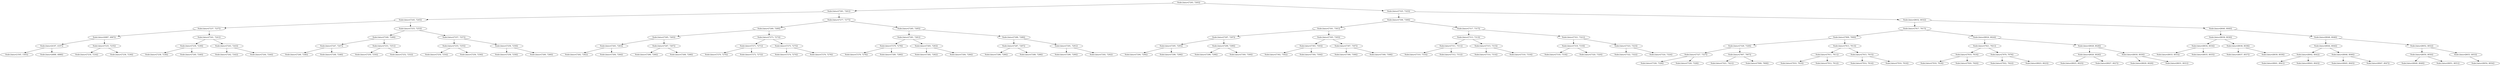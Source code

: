 digraph G{
2006904786 [label="Node{data=[7293, 7293]}"]
2006904786 -> 1520772568
1520772568 [label="Node{data=[7261, 7261]}"]
1520772568 -> 1928184390
1928184390 [label="Node{data=[7245, 7245]}"]
1928184390 -> 1417729973
1417729973 [label="Node{data=[7237, 7237]}"]
1417729973 -> 1423983240
1423983240 [label="Node{data=[4987, 4987]}"]
1423983240 -> 655898153
655898153 [label="Node{data=[4197, 4197]}"]
655898153 -> 1006317438
1006317438 [label="Node{data=[1505, 1505]}"]
655898153 -> 1771338443
1771338443 [label="Node{data=[4888, 4888]}"]
1423983240 -> 1068929395
1068929395 [label="Node{data=[7235, 7235]}"]
1068929395 -> 1501118930
1501118930 [label="Node{data=[7234, 7234]}"]
1068929395 -> 1000019292
1000019292 [label="Node{data=[7236, 7236]}"]
1417729973 -> 1905488582
1905488582 [label="Node{data=[7241, 7241]}"]
1905488582 -> 2049263758
2049263758 [label="Node{data=[7239, 7239]}"]
2049263758 -> 1774318025
1774318025 [label="Node{data=[7238, 7238]}"]
2049263758 -> 169031768
169031768 [label="Node{data=[7240, 7240]}"]
1905488582 -> 1627156126
1627156126 [label="Node{data=[7243, 7243]}"]
1627156126 -> 810367799
810367799 [label="Node{data=[7242, 7242]}"]
1627156126 -> 1449450318
1449450318 [label="Node{data=[7244, 7244]}"]
1928184390 -> 1168566306
1168566306 [label="Node{data=[7253, 7253]}"]
1168566306 -> 1185801878
1185801878 [label="Node{data=[7249, 7249]}"]
1185801878 -> 534837751
534837751 [label="Node{data=[7247, 7247]}"]
534837751 -> 1873739758
1873739758 [label="Node{data=[7246, 7246]}"]
534837751 -> 498855361
498855361 [label="Node{data=[7248, 7248]}"]
1185801878 -> 873148854
873148854 [label="Node{data=[7251, 7251]}"]
873148854 -> 750537089
750537089 [label="Node{data=[7250, 7250]}"]
873148854 -> 888509047
888509047 [label="Node{data=[7252, 7252]}"]
1168566306 -> 1986176205
1986176205 [label="Node{data=[7257, 7257]}"]
1986176205 -> 453618998
453618998 [label="Node{data=[7255, 7255]}"]
453618998 -> 1429671831
1429671831 [label="Node{data=[7254, 7254]}"]
453618998 -> 1305037164
1305037164 [label="Node{data=[7256, 7256]}"]
1986176205 -> 787405012
787405012 [label="Node{data=[7259, 7259]}"]
787405012 -> 2019078178
2019078178 [label="Node{data=[7258, 7258]}"]
787405012 -> 368984841
368984841 [label="Node{data=[7260, 7260]}"]
1520772568 -> 318503667
318503667 [label="Node{data=[7277, 7277]}"]
318503667 -> 1242277888
1242277888 [label="Node{data=[7269, 7269]}"]
1242277888 -> 2003814595
2003814595 [label="Node{data=[7265, 7265]}"]
2003814595 -> 284044076
284044076 [label="Node{data=[7263, 7263]}"]
284044076 -> 1561290656
1561290656 [label="Node{data=[7262, 7262]}"]
284044076 -> 1255382953
1255382953 [label="Node{data=[7264, 7264]}"]
2003814595 -> 1140027360
1140027360 [label="Node{data=[7267, 7267]}"]
1140027360 -> 572890105
572890105 [label="Node{data=[7266, 7266]}"]
1140027360 -> 78760570
78760570 [label="Node{data=[7268, 7268]}"]
1242277888 -> 1380524946
1380524946 [label="Node{data=[7273, 7273]}"]
1380524946 -> 169724500
169724500 [label="Node{data=[7271, 7271]}"]
169724500 -> 82408125
82408125 [label="Node{data=[7270, 7270]}"]
169724500 -> 234986048
234986048 [label="Node{data=[7272, 7272]}"]
1380524946 -> 357526945
357526945 [label="Node{data=[7275, 7275]}"]
357526945 -> 1902402102
1902402102 [label="Node{data=[7274, 7274]}"]
357526945 -> 1054319165
1054319165 [label="Node{data=[7276, 7276]}"]
318503667 -> 1015475261
1015475261 [label="Node{data=[7285, 7285]}"]
1015475261 -> 1380629609
1380629609 [label="Node{data=[7281, 7281]}"]
1380629609 -> 19720700
19720700 [label="Node{data=[7279, 7279]}"]
19720700 -> 40465838
40465838 [label="Node{data=[7278, 7278]}"]
19720700 -> 151361242
151361242 [label="Node{data=[7280, 7280]}"]
1380629609 -> 246143591
246143591 [label="Node{data=[7283, 7283]}"]
246143591 -> 1747886407
1747886407 [label="Node{data=[7282, 7282]}"]
246143591 -> 564358633
564358633 [label="Node{data=[7284, 7284]}"]
1015475261 -> 79010881
79010881 [label="Node{data=[7289, 7289]}"]
79010881 -> 1411192402
1411192402 [label="Node{data=[7287, 7287]}"]
1411192402 -> 1227137295
1227137295 [label="Node{data=[7286, 7286]}"]
1411192402 -> 1943159271
1943159271 [label="Node{data=[7288, 7288]}"]
79010881 -> 1538100296
1538100296 [label="Node{data=[7291, 7291]}"]
1538100296 -> 1740549865
1740549865 [label="Node{data=[7290, 7290]}"]
1538100296 -> 201213896
201213896 [label="Node{data=[7292, 7292]}"]
2006904786 -> 1791160873
1791160873 [label="Node{data=[7325, 7325]}"]
1791160873 -> 1564146933
1564146933 [label="Node{data=[7309, 7309]}"]
1564146933 -> 1340201053
1340201053 [label="Node{data=[7301, 7301]}"]
1340201053 -> 911742574
911742574 [label="Node{data=[7297, 7297]}"]
911742574 -> 1266088246
1266088246 [label="Node{data=[7295, 7295]}"]
1266088246 -> 1092712953
1092712953 [label="Node{data=[7294, 7294]}"]
1266088246 -> 4420272
4420272 [label="Node{data=[7296, 7296]}"]
911742574 -> 1985933232
1985933232 [label="Node{data=[7299, 7299]}"]
1985933232 -> 169678596
169678596 [label="Node{data=[7298, 7298]}"]
1985933232 -> 1077500175
1077500175 [label="Node{data=[7300, 7300]}"]
1340201053 -> 1534358858
1534358858 [label="Node{data=[7305, 7305]}"]
1534358858 -> 1523983099
1523983099 [label="Node{data=[7303, 7303]}"]
1523983099 -> 940686226
940686226 [label="Node{data=[7302, 7302]}"]
1523983099 -> 845835454
845835454 [label="Node{data=[7304, 7304]}"]
1534358858 -> 1254916508
1254916508 [label="Node{data=[7307, 7307]}"]
1254916508 -> 568763332
568763332 [label="Node{data=[7306, 7306]}"]
1254916508 -> 345915713
345915713 [label="Node{data=[7308, 7308]}"]
1564146933 -> 1970323696
1970323696 [label="Node{data=[7317, 7317]}"]
1970323696 -> 1528721315
1528721315 [label="Node{data=[7313, 7313]}"]
1528721315 -> 1341263751
1341263751 [label="Node{data=[7311, 7311]}"]
1341263751 -> 687917937
687917937 [label="Node{data=[7310, 7310]}"]
1341263751 -> 1518660065
1518660065 [label="Node{data=[7312, 7312]}"]
1528721315 -> 1926231653
1926231653 [label="Node{data=[7315, 7315]}"]
1926231653 -> 756957580
756957580 [label="Node{data=[7314, 7314]}"]
1926231653 -> 48913437
48913437 [label="Node{data=[7316, 7316]}"]
1970323696 -> 2136761920
2136761920 [label="Node{data=[7321, 7321]}"]
2136761920 -> 1915607824
1915607824 [label="Node{data=[7319, 7319]}"]
1915607824 -> 769718008
769718008 [label="Node{data=[7318, 7318]}"]
1915607824 -> 2100973037
2100973037 [label="Node{data=[7320, 7320]}"]
2136761920 -> 1632131692
1632131692 [label="Node{data=[7323, 7323]}"]
1632131692 -> 2099374094
2099374094 [label="Node{data=[7322, 7322]}"]
1632131692 -> 1465681508
1465681508 [label="Node{data=[7324, 7324]}"]
1791160873 -> 2015820871
2015820871 [label="Node{data=[8032, 8032]}"]
2015820871 -> 1528713749
1528713749 [label="Node{data=[7917, 7917]}"]
1528713749 -> 688763104
688763104 [label="Node{data=[7909, 7909]}"]
688763104 -> 449932291
449932291 [label="Node{data=[7329, 7329]}"]
449932291 -> 1431990234
1431990234 [label="Node{data=[7327, 7327]}"]
1431990234 -> 2096959902
2096959902 [label="Node{data=[7326, 7326]}"]
1431990234 -> 951264337
951264337 [label="Node{data=[7328, 7328]}"]
449932291 -> 697562672
697562672 [label="Node{data=[7907, 7907]}"]
697562672 -> 791767143
791767143 [label="Node{data=[7421, 7421]}"]
697562672 -> 1003810302
1003810302 [label="Node{data=[7908, 7908]}"]
688763104 -> 442816377
442816377 [label="Node{data=[7913, 7913]}"]
442816377 -> 753959027
753959027 [label="Node{data=[7911, 7911]}"]
753959027 -> 145143770
145143770 [label="Node{data=[7910, 7910]}"]
753959027 -> 343998509
343998509 [label="Node{data=[7912, 7912]}"]
442816377 -> 677561051
677561051 [label="Node{data=[7915, 7915]}"]
677561051 -> 12135612
12135612 [label="Node{data=[7914, 7914]}"]
677561051 -> 1025266454
1025266454 [label="Node{data=[7916, 7916]}"]
1528713749 -> 562081008
562081008 [label="Node{data=[8024, 8024]}"]
562081008 -> 533386753
533386753 [label="Node{data=[7921, 7921]}"]
533386753 -> 1457509768
1457509768 [label="Node{data=[7919, 7919]}"]
1457509768 -> 151304358
151304358 [label="Node{data=[7918, 7918]}"]
1457509768 -> 759657050
759657050 [label="Node{data=[7920, 7920]}"]
533386753 -> 1693762349
1693762349 [label="Node{data=[7979, 7979]}"]
1693762349 -> 1278159278
1278159278 [label="Node{data=[7922, 7922]}"]
1693762349 -> 1623357701
1623357701 [label="Node{data=[8023, 8023]}"]
562081008 -> 1988170469
1988170469 [label="Node{data=[8028, 8028]}"]
1988170469 -> 883841715
883841715 [label="Node{data=[8026, 8026]}"]
883841715 -> 24737745
24737745 [label="Node{data=[8025, 8025]}"]
883841715 -> 1921002666
1921002666 [label="Node{data=[8027, 8027]}"]
1988170469 -> 216538661
216538661 [label="Node{data=[8030, 8030]}"]
216538661 -> 1247131337
1247131337 [label="Node{data=[8029, 8029]}"]
216538661 -> 5801901
5801901 [label="Node{data=[8031, 8031]}"]
2015820871 -> 1934495344
1934495344 [label="Node{data=[8040, 8040]}"]
1934495344 -> 1067134730
1067134730 [label="Node{data=[8036, 8036]}"]
1067134730 -> 1486824910
1486824910 [label="Node{data=[8034, 8034]}"]
1486824910 -> 482256031
482256031 [label="Node{data=[8033, 8033]}"]
1486824910 -> 528487670
528487670 [label="Node{data=[8035, 8035]}"]
1067134730 -> 2030406515
2030406515 [label="Node{data=[8038, 8038]}"]
2030406515 -> 1477796040
1477796040 [label="Node{data=[8037, 8037]}"]
2030406515 -> 828816649
828816649 [label="Node{data=[8039, 8039]}"]
1934495344 -> 777926775
777926775 [label="Node{data=[8048, 8048]}"]
777926775 -> 2069197020
2069197020 [label="Node{data=[8044, 8044]}"]
2069197020 -> 137710686
137710686 [label="Node{data=[8042, 8042]}"]
137710686 -> 213857956
213857956 [label="Node{data=[8041, 8041]}"]
137710686 -> 1409100484
1409100484 [label="Node{data=[8043, 8043]}"]
2069197020 -> 67007479
67007479 [label="Node{data=[8046, 8046]}"]
67007479 -> 554408042
554408042 [label="Node{data=[8045, 8045]}"]
67007479 -> 1425314041
1425314041 [label="Node{data=[8047, 8047]}"]
777926775 -> 1852128169
1852128169 [label="Node{data=[8052, 8052]}"]
1852128169 -> 519347289
519347289 [label="Node{data=[8050, 8050]}"]
519347289 -> 1673629477
1673629477 [label="Node{data=[8049, 8049]}"]
519347289 -> 323135740
323135740 [label="Node{data=[8051, 8051]}"]
1852128169 -> 1421701454
1421701454 [label="Node{data=[8053, 8053]}"]
1421701454 -> 1855007188
1855007188 [label="Node{data=[8054, 8054]}"]
}